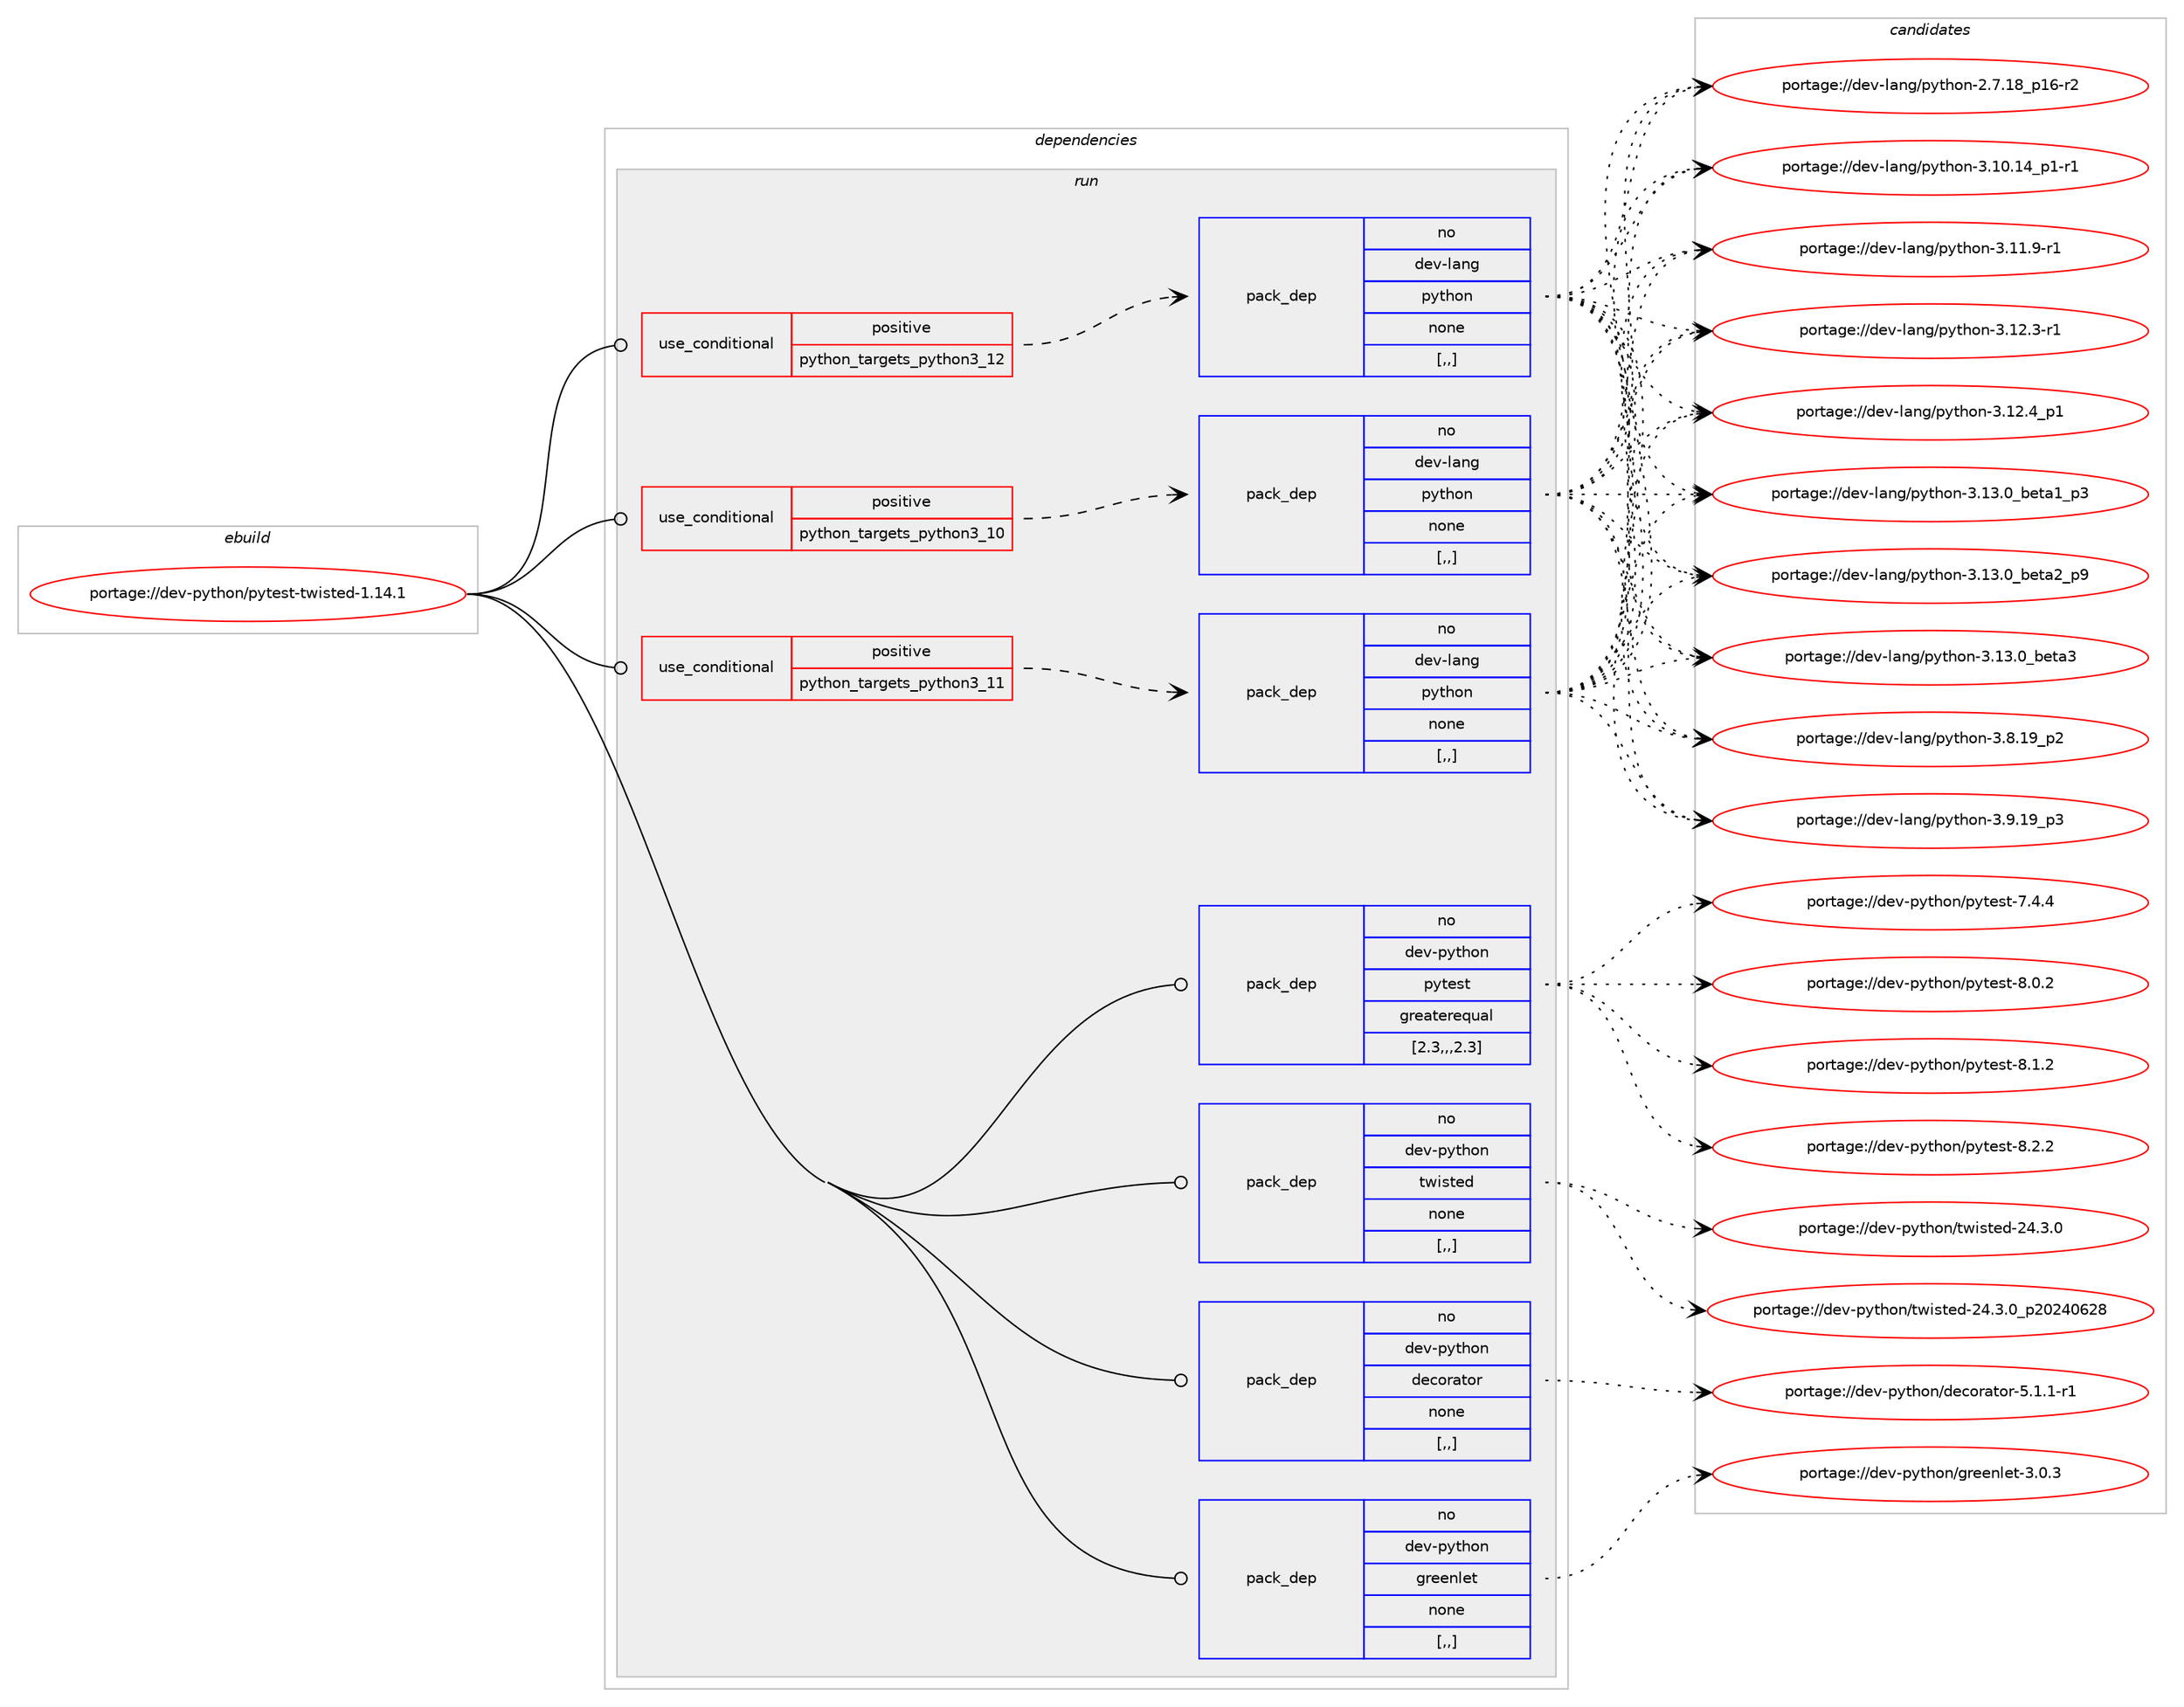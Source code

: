 digraph prolog {

# *************
# Graph options
# *************

newrank=true;
concentrate=true;
compound=true;
graph [rankdir=LR,fontname=Helvetica,fontsize=10,ranksep=1.5];#, ranksep=2.5, nodesep=0.2];
edge  [arrowhead=vee];
node  [fontname=Helvetica,fontsize=10];

# **********
# The ebuild
# **********

subgraph cluster_leftcol {
color=gray;
rank=same;
label=<<i>ebuild</i>>;
id [label="portage://dev-python/pytest-twisted-1.14.1", color=red, width=4, href="../dev-python/pytest-twisted-1.14.1.svg"];
}

# ****************
# The dependencies
# ****************

subgraph cluster_midcol {
color=gray;
label=<<i>dependencies</i>>;
subgraph cluster_compile {
fillcolor="#eeeeee";
style=filled;
label=<<i>compile</i>>;
}
subgraph cluster_compileandrun {
fillcolor="#eeeeee";
style=filled;
label=<<i>compile and run</i>>;
}
subgraph cluster_run {
fillcolor="#eeeeee";
style=filled;
label=<<i>run</i>>;
subgraph cond36908 {
dependency155672 [label=<<TABLE BORDER="0" CELLBORDER="1" CELLSPACING="0" CELLPADDING="4"><TR><TD ROWSPAN="3" CELLPADDING="10">use_conditional</TD></TR><TR><TD>positive</TD></TR><TR><TD>python_targets_python3_10</TD></TR></TABLE>>, shape=none, color=red];
subgraph pack117529 {
dependency155673 [label=<<TABLE BORDER="0" CELLBORDER="1" CELLSPACING="0" CELLPADDING="4" WIDTH="220"><TR><TD ROWSPAN="6" CELLPADDING="30">pack_dep</TD></TR><TR><TD WIDTH="110">no</TD></TR><TR><TD>dev-lang</TD></TR><TR><TD>python</TD></TR><TR><TD>none</TD></TR><TR><TD>[,,]</TD></TR></TABLE>>, shape=none, color=blue];
}
dependency155672:e -> dependency155673:w [weight=20,style="dashed",arrowhead="vee"];
}
id:e -> dependency155672:w [weight=20,style="solid",arrowhead="odot"];
subgraph cond36909 {
dependency155674 [label=<<TABLE BORDER="0" CELLBORDER="1" CELLSPACING="0" CELLPADDING="4"><TR><TD ROWSPAN="3" CELLPADDING="10">use_conditional</TD></TR><TR><TD>positive</TD></TR><TR><TD>python_targets_python3_11</TD></TR></TABLE>>, shape=none, color=red];
subgraph pack117530 {
dependency155675 [label=<<TABLE BORDER="0" CELLBORDER="1" CELLSPACING="0" CELLPADDING="4" WIDTH="220"><TR><TD ROWSPAN="6" CELLPADDING="30">pack_dep</TD></TR><TR><TD WIDTH="110">no</TD></TR><TR><TD>dev-lang</TD></TR><TR><TD>python</TD></TR><TR><TD>none</TD></TR><TR><TD>[,,]</TD></TR></TABLE>>, shape=none, color=blue];
}
dependency155674:e -> dependency155675:w [weight=20,style="dashed",arrowhead="vee"];
}
id:e -> dependency155674:w [weight=20,style="solid",arrowhead="odot"];
subgraph cond36910 {
dependency155676 [label=<<TABLE BORDER="0" CELLBORDER="1" CELLSPACING="0" CELLPADDING="4"><TR><TD ROWSPAN="3" CELLPADDING="10">use_conditional</TD></TR><TR><TD>positive</TD></TR><TR><TD>python_targets_python3_12</TD></TR></TABLE>>, shape=none, color=red];
subgraph pack117531 {
dependency155677 [label=<<TABLE BORDER="0" CELLBORDER="1" CELLSPACING="0" CELLPADDING="4" WIDTH="220"><TR><TD ROWSPAN="6" CELLPADDING="30">pack_dep</TD></TR><TR><TD WIDTH="110">no</TD></TR><TR><TD>dev-lang</TD></TR><TR><TD>python</TD></TR><TR><TD>none</TD></TR><TR><TD>[,,]</TD></TR></TABLE>>, shape=none, color=blue];
}
dependency155676:e -> dependency155677:w [weight=20,style="dashed",arrowhead="vee"];
}
id:e -> dependency155676:w [weight=20,style="solid",arrowhead="odot"];
subgraph pack117532 {
dependency155678 [label=<<TABLE BORDER="0" CELLBORDER="1" CELLSPACING="0" CELLPADDING="4" WIDTH="220"><TR><TD ROWSPAN="6" CELLPADDING="30">pack_dep</TD></TR><TR><TD WIDTH="110">no</TD></TR><TR><TD>dev-python</TD></TR><TR><TD>decorator</TD></TR><TR><TD>none</TD></TR><TR><TD>[,,]</TD></TR></TABLE>>, shape=none, color=blue];
}
id:e -> dependency155678:w [weight=20,style="solid",arrowhead="odot"];
subgraph pack117533 {
dependency155679 [label=<<TABLE BORDER="0" CELLBORDER="1" CELLSPACING="0" CELLPADDING="4" WIDTH="220"><TR><TD ROWSPAN="6" CELLPADDING="30">pack_dep</TD></TR><TR><TD WIDTH="110">no</TD></TR><TR><TD>dev-python</TD></TR><TR><TD>greenlet</TD></TR><TR><TD>none</TD></TR><TR><TD>[,,]</TD></TR></TABLE>>, shape=none, color=blue];
}
id:e -> dependency155679:w [weight=20,style="solid",arrowhead="odot"];
subgraph pack117534 {
dependency155680 [label=<<TABLE BORDER="0" CELLBORDER="1" CELLSPACING="0" CELLPADDING="4" WIDTH="220"><TR><TD ROWSPAN="6" CELLPADDING="30">pack_dep</TD></TR><TR><TD WIDTH="110">no</TD></TR><TR><TD>dev-python</TD></TR><TR><TD>pytest</TD></TR><TR><TD>greaterequal</TD></TR><TR><TD>[2.3,,,2.3]</TD></TR></TABLE>>, shape=none, color=blue];
}
id:e -> dependency155680:w [weight=20,style="solid",arrowhead="odot"];
subgraph pack117535 {
dependency155681 [label=<<TABLE BORDER="0" CELLBORDER="1" CELLSPACING="0" CELLPADDING="4" WIDTH="220"><TR><TD ROWSPAN="6" CELLPADDING="30">pack_dep</TD></TR><TR><TD WIDTH="110">no</TD></TR><TR><TD>dev-python</TD></TR><TR><TD>twisted</TD></TR><TR><TD>none</TD></TR><TR><TD>[,,]</TD></TR></TABLE>>, shape=none, color=blue];
}
id:e -> dependency155681:w [weight=20,style="solid",arrowhead="odot"];
}
}

# **************
# The candidates
# **************

subgraph cluster_choices {
rank=same;
color=gray;
label=<<i>candidates</i>>;

subgraph choice117529 {
color=black;
nodesep=1;
choice100101118451089711010347112121116104111110455046554649569511249544511450 [label="portage://dev-lang/python-2.7.18_p16-r2", color=red, width=4,href="../dev-lang/python-2.7.18_p16-r2.svg"];
choice100101118451089711010347112121116104111110455146494846495295112494511449 [label="portage://dev-lang/python-3.10.14_p1-r1", color=red, width=4,href="../dev-lang/python-3.10.14_p1-r1.svg"];
choice100101118451089711010347112121116104111110455146494946574511449 [label="portage://dev-lang/python-3.11.9-r1", color=red, width=4,href="../dev-lang/python-3.11.9-r1.svg"];
choice100101118451089711010347112121116104111110455146495046514511449 [label="portage://dev-lang/python-3.12.3-r1", color=red, width=4,href="../dev-lang/python-3.12.3-r1.svg"];
choice100101118451089711010347112121116104111110455146495046529511249 [label="portage://dev-lang/python-3.12.4_p1", color=red, width=4,href="../dev-lang/python-3.12.4_p1.svg"];
choice10010111845108971101034711212111610411111045514649514648959810111697499511251 [label="portage://dev-lang/python-3.13.0_beta1_p3", color=red, width=4,href="../dev-lang/python-3.13.0_beta1_p3.svg"];
choice10010111845108971101034711212111610411111045514649514648959810111697509511257 [label="portage://dev-lang/python-3.13.0_beta2_p9", color=red, width=4,href="../dev-lang/python-3.13.0_beta2_p9.svg"];
choice1001011184510897110103471121211161041111104551464951464895981011169751 [label="portage://dev-lang/python-3.13.0_beta3", color=red, width=4,href="../dev-lang/python-3.13.0_beta3.svg"];
choice100101118451089711010347112121116104111110455146564649579511250 [label="portage://dev-lang/python-3.8.19_p2", color=red, width=4,href="../dev-lang/python-3.8.19_p2.svg"];
choice100101118451089711010347112121116104111110455146574649579511251 [label="portage://dev-lang/python-3.9.19_p3", color=red, width=4,href="../dev-lang/python-3.9.19_p3.svg"];
dependency155673:e -> choice100101118451089711010347112121116104111110455046554649569511249544511450:w [style=dotted,weight="100"];
dependency155673:e -> choice100101118451089711010347112121116104111110455146494846495295112494511449:w [style=dotted,weight="100"];
dependency155673:e -> choice100101118451089711010347112121116104111110455146494946574511449:w [style=dotted,weight="100"];
dependency155673:e -> choice100101118451089711010347112121116104111110455146495046514511449:w [style=dotted,weight="100"];
dependency155673:e -> choice100101118451089711010347112121116104111110455146495046529511249:w [style=dotted,weight="100"];
dependency155673:e -> choice10010111845108971101034711212111610411111045514649514648959810111697499511251:w [style=dotted,weight="100"];
dependency155673:e -> choice10010111845108971101034711212111610411111045514649514648959810111697509511257:w [style=dotted,weight="100"];
dependency155673:e -> choice1001011184510897110103471121211161041111104551464951464895981011169751:w [style=dotted,weight="100"];
dependency155673:e -> choice100101118451089711010347112121116104111110455146564649579511250:w [style=dotted,weight="100"];
dependency155673:e -> choice100101118451089711010347112121116104111110455146574649579511251:w [style=dotted,weight="100"];
}
subgraph choice117530 {
color=black;
nodesep=1;
choice100101118451089711010347112121116104111110455046554649569511249544511450 [label="portage://dev-lang/python-2.7.18_p16-r2", color=red, width=4,href="../dev-lang/python-2.7.18_p16-r2.svg"];
choice100101118451089711010347112121116104111110455146494846495295112494511449 [label="portage://dev-lang/python-3.10.14_p1-r1", color=red, width=4,href="../dev-lang/python-3.10.14_p1-r1.svg"];
choice100101118451089711010347112121116104111110455146494946574511449 [label="portage://dev-lang/python-3.11.9-r1", color=red, width=4,href="../dev-lang/python-3.11.9-r1.svg"];
choice100101118451089711010347112121116104111110455146495046514511449 [label="portage://dev-lang/python-3.12.3-r1", color=red, width=4,href="../dev-lang/python-3.12.3-r1.svg"];
choice100101118451089711010347112121116104111110455146495046529511249 [label="portage://dev-lang/python-3.12.4_p1", color=red, width=4,href="../dev-lang/python-3.12.4_p1.svg"];
choice10010111845108971101034711212111610411111045514649514648959810111697499511251 [label="portage://dev-lang/python-3.13.0_beta1_p3", color=red, width=4,href="../dev-lang/python-3.13.0_beta1_p3.svg"];
choice10010111845108971101034711212111610411111045514649514648959810111697509511257 [label="portage://dev-lang/python-3.13.0_beta2_p9", color=red, width=4,href="../dev-lang/python-3.13.0_beta2_p9.svg"];
choice1001011184510897110103471121211161041111104551464951464895981011169751 [label="portage://dev-lang/python-3.13.0_beta3", color=red, width=4,href="../dev-lang/python-3.13.0_beta3.svg"];
choice100101118451089711010347112121116104111110455146564649579511250 [label="portage://dev-lang/python-3.8.19_p2", color=red, width=4,href="../dev-lang/python-3.8.19_p2.svg"];
choice100101118451089711010347112121116104111110455146574649579511251 [label="portage://dev-lang/python-3.9.19_p3", color=red, width=4,href="../dev-lang/python-3.9.19_p3.svg"];
dependency155675:e -> choice100101118451089711010347112121116104111110455046554649569511249544511450:w [style=dotted,weight="100"];
dependency155675:e -> choice100101118451089711010347112121116104111110455146494846495295112494511449:w [style=dotted,weight="100"];
dependency155675:e -> choice100101118451089711010347112121116104111110455146494946574511449:w [style=dotted,weight="100"];
dependency155675:e -> choice100101118451089711010347112121116104111110455146495046514511449:w [style=dotted,weight="100"];
dependency155675:e -> choice100101118451089711010347112121116104111110455146495046529511249:w [style=dotted,weight="100"];
dependency155675:e -> choice10010111845108971101034711212111610411111045514649514648959810111697499511251:w [style=dotted,weight="100"];
dependency155675:e -> choice10010111845108971101034711212111610411111045514649514648959810111697509511257:w [style=dotted,weight="100"];
dependency155675:e -> choice1001011184510897110103471121211161041111104551464951464895981011169751:w [style=dotted,weight="100"];
dependency155675:e -> choice100101118451089711010347112121116104111110455146564649579511250:w [style=dotted,weight="100"];
dependency155675:e -> choice100101118451089711010347112121116104111110455146574649579511251:w [style=dotted,weight="100"];
}
subgraph choice117531 {
color=black;
nodesep=1;
choice100101118451089711010347112121116104111110455046554649569511249544511450 [label="portage://dev-lang/python-2.7.18_p16-r2", color=red, width=4,href="../dev-lang/python-2.7.18_p16-r2.svg"];
choice100101118451089711010347112121116104111110455146494846495295112494511449 [label="portage://dev-lang/python-3.10.14_p1-r1", color=red, width=4,href="../dev-lang/python-3.10.14_p1-r1.svg"];
choice100101118451089711010347112121116104111110455146494946574511449 [label="portage://dev-lang/python-3.11.9-r1", color=red, width=4,href="../dev-lang/python-3.11.9-r1.svg"];
choice100101118451089711010347112121116104111110455146495046514511449 [label="portage://dev-lang/python-3.12.3-r1", color=red, width=4,href="../dev-lang/python-3.12.3-r1.svg"];
choice100101118451089711010347112121116104111110455146495046529511249 [label="portage://dev-lang/python-3.12.4_p1", color=red, width=4,href="../dev-lang/python-3.12.4_p1.svg"];
choice10010111845108971101034711212111610411111045514649514648959810111697499511251 [label="portage://dev-lang/python-3.13.0_beta1_p3", color=red, width=4,href="../dev-lang/python-3.13.0_beta1_p3.svg"];
choice10010111845108971101034711212111610411111045514649514648959810111697509511257 [label="portage://dev-lang/python-3.13.0_beta2_p9", color=red, width=4,href="../dev-lang/python-3.13.0_beta2_p9.svg"];
choice1001011184510897110103471121211161041111104551464951464895981011169751 [label="portage://dev-lang/python-3.13.0_beta3", color=red, width=4,href="../dev-lang/python-3.13.0_beta3.svg"];
choice100101118451089711010347112121116104111110455146564649579511250 [label="portage://dev-lang/python-3.8.19_p2", color=red, width=4,href="../dev-lang/python-3.8.19_p2.svg"];
choice100101118451089711010347112121116104111110455146574649579511251 [label="portage://dev-lang/python-3.9.19_p3", color=red, width=4,href="../dev-lang/python-3.9.19_p3.svg"];
dependency155677:e -> choice100101118451089711010347112121116104111110455046554649569511249544511450:w [style=dotted,weight="100"];
dependency155677:e -> choice100101118451089711010347112121116104111110455146494846495295112494511449:w [style=dotted,weight="100"];
dependency155677:e -> choice100101118451089711010347112121116104111110455146494946574511449:w [style=dotted,weight="100"];
dependency155677:e -> choice100101118451089711010347112121116104111110455146495046514511449:w [style=dotted,weight="100"];
dependency155677:e -> choice100101118451089711010347112121116104111110455146495046529511249:w [style=dotted,weight="100"];
dependency155677:e -> choice10010111845108971101034711212111610411111045514649514648959810111697499511251:w [style=dotted,weight="100"];
dependency155677:e -> choice10010111845108971101034711212111610411111045514649514648959810111697509511257:w [style=dotted,weight="100"];
dependency155677:e -> choice1001011184510897110103471121211161041111104551464951464895981011169751:w [style=dotted,weight="100"];
dependency155677:e -> choice100101118451089711010347112121116104111110455146564649579511250:w [style=dotted,weight="100"];
dependency155677:e -> choice100101118451089711010347112121116104111110455146574649579511251:w [style=dotted,weight="100"];
}
subgraph choice117532 {
color=black;
nodesep=1;
choice100101118451121211161041111104710010199111114971161111144553464946494511449 [label="portage://dev-python/decorator-5.1.1-r1", color=red, width=4,href="../dev-python/decorator-5.1.1-r1.svg"];
dependency155678:e -> choice100101118451121211161041111104710010199111114971161111144553464946494511449:w [style=dotted,weight="100"];
}
subgraph choice117533 {
color=black;
nodesep=1;
choice1001011184511212111610411111047103114101101110108101116455146484651 [label="portage://dev-python/greenlet-3.0.3", color=red, width=4,href="../dev-python/greenlet-3.0.3.svg"];
dependency155679:e -> choice1001011184511212111610411111047103114101101110108101116455146484651:w [style=dotted,weight="100"];
}
subgraph choice117534 {
color=black;
nodesep=1;
choice1001011184511212111610411111047112121116101115116455546524652 [label="portage://dev-python/pytest-7.4.4", color=red, width=4,href="../dev-python/pytest-7.4.4.svg"];
choice1001011184511212111610411111047112121116101115116455646484650 [label="portage://dev-python/pytest-8.0.2", color=red, width=4,href="../dev-python/pytest-8.0.2.svg"];
choice1001011184511212111610411111047112121116101115116455646494650 [label="portage://dev-python/pytest-8.1.2", color=red, width=4,href="../dev-python/pytest-8.1.2.svg"];
choice1001011184511212111610411111047112121116101115116455646504650 [label="portage://dev-python/pytest-8.2.2", color=red, width=4,href="../dev-python/pytest-8.2.2.svg"];
dependency155680:e -> choice1001011184511212111610411111047112121116101115116455546524652:w [style=dotted,weight="100"];
dependency155680:e -> choice1001011184511212111610411111047112121116101115116455646484650:w [style=dotted,weight="100"];
dependency155680:e -> choice1001011184511212111610411111047112121116101115116455646494650:w [style=dotted,weight="100"];
dependency155680:e -> choice1001011184511212111610411111047112121116101115116455646504650:w [style=dotted,weight="100"];
}
subgraph choice117535 {
color=black;
nodesep=1;
choice100101118451121211161041111104711611910511511610110045505246514648 [label="portage://dev-python/twisted-24.3.0", color=red, width=4,href="../dev-python/twisted-24.3.0.svg"];
choice100101118451121211161041111104711611910511511610110045505246514648951125048505248545056 [label="portage://dev-python/twisted-24.3.0_p20240628", color=red, width=4,href="../dev-python/twisted-24.3.0_p20240628.svg"];
dependency155681:e -> choice100101118451121211161041111104711611910511511610110045505246514648:w [style=dotted,weight="100"];
dependency155681:e -> choice100101118451121211161041111104711611910511511610110045505246514648951125048505248545056:w [style=dotted,weight="100"];
}
}

}
